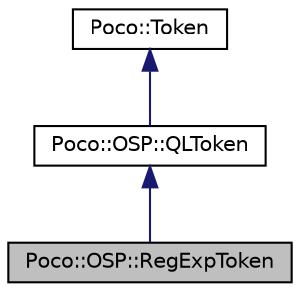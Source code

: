 digraph "Poco::OSP::RegExpToken"
{
 // LATEX_PDF_SIZE
  edge [fontname="Helvetica",fontsize="10",labelfontname="Helvetica",labelfontsize="10"];
  node [fontname="Helvetica",fontsize="10",shape=record];
  Node1 [label="Poco::OSP::RegExpToken",height=0.2,width=0.4,color="black", fillcolor="grey75", style="filled", fontcolor="black",tooltip=" "];
  Node2 -> Node1 [dir="back",color="midnightblue",fontsize="10",style="solid"];
  Node2 [label="Poco::OSP::QLToken",height=0.2,width=0.4,color="black", fillcolor="white", style="filled",URL="$classPoco_1_1OSP_1_1QLToken.html",tooltip="The base class for all query language tokens."];
  Node3 -> Node2 [dir="back",color="midnightblue",fontsize="10",style="solid"];
  Node3 [label="Poco::Token",height=0.2,width=0.4,color="black", fillcolor="white", style="filled",URL="$classPoco_1_1Token.html",tooltip=" "];
}
